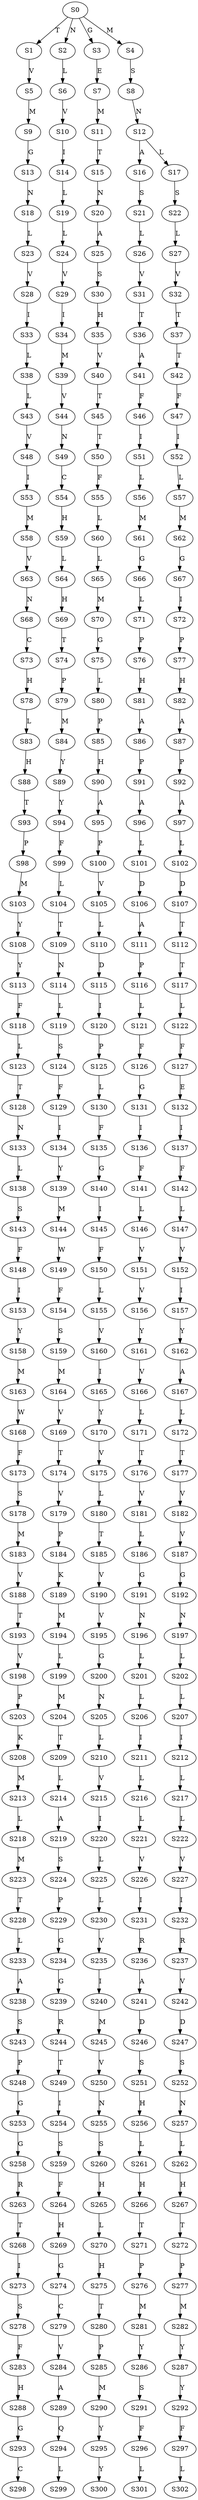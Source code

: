 strict digraph  {
	S0 -> S1 [ label = T ];
	S0 -> S2 [ label = N ];
	S0 -> S3 [ label = G ];
	S0 -> S4 [ label = M ];
	S1 -> S5 [ label = V ];
	S2 -> S6 [ label = L ];
	S3 -> S7 [ label = E ];
	S4 -> S8 [ label = S ];
	S5 -> S9 [ label = M ];
	S6 -> S10 [ label = V ];
	S7 -> S11 [ label = M ];
	S8 -> S12 [ label = N ];
	S9 -> S13 [ label = G ];
	S10 -> S14 [ label = I ];
	S11 -> S15 [ label = T ];
	S12 -> S16 [ label = A ];
	S12 -> S17 [ label = L ];
	S13 -> S18 [ label = N ];
	S14 -> S19 [ label = L ];
	S15 -> S20 [ label = N ];
	S16 -> S21 [ label = S ];
	S17 -> S22 [ label = S ];
	S18 -> S23 [ label = L ];
	S19 -> S24 [ label = L ];
	S20 -> S25 [ label = A ];
	S21 -> S26 [ label = L ];
	S22 -> S27 [ label = L ];
	S23 -> S28 [ label = V ];
	S24 -> S29 [ label = V ];
	S25 -> S30 [ label = S ];
	S26 -> S31 [ label = V ];
	S27 -> S32 [ label = V ];
	S28 -> S33 [ label = I ];
	S29 -> S34 [ label = I ];
	S30 -> S35 [ label = H ];
	S31 -> S36 [ label = T ];
	S32 -> S37 [ label = T ];
	S33 -> S38 [ label = L ];
	S34 -> S39 [ label = M ];
	S35 -> S40 [ label = V ];
	S36 -> S41 [ label = A ];
	S37 -> S42 [ label = T ];
	S38 -> S43 [ label = L ];
	S39 -> S44 [ label = V ];
	S40 -> S45 [ label = T ];
	S41 -> S46 [ label = F ];
	S42 -> S47 [ label = F ];
	S43 -> S48 [ label = V ];
	S44 -> S49 [ label = N ];
	S45 -> S50 [ label = T ];
	S46 -> S51 [ label = I ];
	S47 -> S52 [ label = I ];
	S48 -> S53 [ label = I ];
	S49 -> S54 [ label = C ];
	S50 -> S55 [ label = F ];
	S51 -> S56 [ label = L ];
	S52 -> S57 [ label = L ];
	S53 -> S58 [ label = M ];
	S54 -> S59 [ label = H ];
	S55 -> S60 [ label = L ];
	S56 -> S61 [ label = M ];
	S57 -> S62 [ label = M ];
	S58 -> S63 [ label = V ];
	S59 -> S64 [ label = L ];
	S60 -> S65 [ label = L ];
	S61 -> S66 [ label = G ];
	S62 -> S67 [ label = G ];
	S63 -> S68 [ label = N ];
	S64 -> S69 [ label = H ];
	S65 -> S70 [ label = M ];
	S66 -> S71 [ label = L ];
	S67 -> S72 [ label = I ];
	S68 -> S73 [ label = C ];
	S69 -> S74 [ label = T ];
	S70 -> S75 [ label = G ];
	S71 -> S76 [ label = P ];
	S72 -> S77 [ label = P ];
	S73 -> S78 [ label = H ];
	S74 -> S79 [ label = P ];
	S75 -> S80 [ label = L ];
	S76 -> S81 [ label = H ];
	S77 -> S82 [ label = H ];
	S78 -> S83 [ label = L ];
	S79 -> S84 [ label = M ];
	S80 -> S85 [ label = P ];
	S81 -> S86 [ label = A ];
	S82 -> S87 [ label = A ];
	S83 -> S88 [ label = H ];
	S84 -> S89 [ label = Y ];
	S85 -> S90 [ label = H ];
	S86 -> S91 [ label = P ];
	S87 -> S92 [ label = P ];
	S88 -> S93 [ label = T ];
	S89 -> S94 [ label = Y ];
	S90 -> S95 [ label = A ];
	S91 -> S96 [ label = A ];
	S92 -> S97 [ label = A ];
	S93 -> S98 [ label = P ];
	S94 -> S99 [ label = F ];
	S95 -> S100 [ label = P ];
	S96 -> S101 [ label = L ];
	S97 -> S102 [ label = L ];
	S98 -> S103 [ label = M ];
	S99 -> S104 [ label = L ];
	S100 -> S105 [ label = V ];
	S101 -> S106 [ label = D ];
	S102 -> S107 [ label = D ];
	S103 -> S108 [ label = Y ];
	S104 -> S109 [ label = T ];
	S105 -> S110 [ label = L ];
	S106 -> S111 [ label = A ];
	S107 -> S112 [ label = T ];
	S108 -> S113 [ label = Y ];
	S109 -> S114 [ label = N ];
	S110 -> S115 [ label = D ];
	S111 -> S116 [ label = P ];
	S112 -> S117 [ label = T ];
	S113 -> S118 [ label = F ];
	S114 -> S119 [ label = L ];
	S115 -> S120 [ label = I ];
	S116 -> S121 [ label = L ];
	S117 -> S122 [ label = L ];
	S118 -> S123 [ label = L ];
	S119 -> S124 [ label = S ];
	S120 -> S125 [ label = P ];
	S121 -> S126 [ label = F ];
	S122 -> S127 [ label = F ];
	S123 -> S128 [ label = T ];
	S124 -> S129 [ label = F ];
	S125 -> S130 [ label = L ];
	S126 -> S131 [ label = G ];
	S127 -> S132 [ label = E ];
	S128 -> S133 [ label = N ];
	S129 -> S134 [ label = I ];
	S130 -> S135 [ label = F ];
	S131 -> S136 [ label = I ];
	S132 -> S137 [ label = I ];
	S133 -> S138 [ label = L ];
	S134 -> S139 [ label = Y ];
	S135 -> S140 [ label = G ];
	S136 -> S141 [ label = F ];
	S137 -> S142 [ label = F ];
	S138 -> S143 [ label = S ];
	S139 -> S144 [ label = M ];
	S140 -> S145 [ label = I ];
	S141 -> S146 [ label = L ];
	S142 -> S147 [ label = L ];
	S143 -> S148 [ label = F ];
	S144 -> S149 [ label = W ];
	S145 -> S150 [ label = F ];
	S146 -> S151 [ label = V ];
	S147 -> S152 [ label = V ];
	S148 -> S153 [ label = I ];
	S149 -> S154 [ label = F ];
	S150 -> S155 [ label = L ];
	S151 -> S156 [ label = V ];
	S152 -> S157 [ label = I ];
	S153 -> S158 [ label = Y ];
	S154 -> S159 [ label = S ];
	S155 -> S160 [ label = V ];
	S156 -> S161 [ label = Y ];
	S157 -> S162 [ label = Y ];
	S158 -> S163 [ label = M ];
	S159 -> S164 [ label = M ];
	S160 -> S165 [ label = I ];
	S161 -> S166 [ label = V ];
	S162 -> S167 [ label = A ];
	S163 -> S168 [ label = W ];
	S164 -> S169 [ label = V ];
	S165 -> S170 [ label = Y ];
	S166 -> S171 [ label = L ];
	S167 -> S172 [ label = L ];
	S168 -> S173 [ label = F ];
	S169 -> S174 [ label = T ];
	S170 -> S175 [ label = V ];
	S171 -> S176 [ label = T ];
	S172 -> S177 [ label = T ];
	S173 -> S178 [ label = S ];
	S174 -> S179 [ label = V ];
	S175 -> S180 [ label = L ];
	S176 -> S181 [ label = V ];
	S177 -> S182 [ label = V ];
	S178 -> S183 [ label = M ];
	S179 -> S184 [ label = P ];
	S180 -> S185 [ label = T ];
	S181 -> S186 [ label = L ];
	S182 -> S187 [ label = V ];
	S183 -> S188 [ label = V ];
	S184 -> S189 [ label = K ];
	S185 -> S190 [ label = V ];
	S186 -> S191 [ label = G ];
	S187 -> S192 [ label = G ];
	S188 -> S193 [ label = T ];
	S189 -> S194 [ label = M ];
	S190 -> S195 [ label = V ];
	S191 -> S196 [ label = N ];
	S192 -> S197 [ label = N ];
	S193 -> S198 [ label = V ];
	S194 -> S199 [ label = L ];
	S195 -> S200 [ label = G ];
	S196 -> S201 [ label = L ];
	S197 -> S202 [ label = L ];
	S198 -> S203 [ label = P ];
	S199 -> S204 [ label = M ];
	S200 -> S205 [ label = N ];
	S201 -> S206 [ label = L ];
	S202 -> S207 [ label = L ];
	S203 -> S208 [ label = K ];
	S204 -> S209 [ label = T ];
	S205 -> S210 [ label = L ];
	S206 -> S211 [ label = I ];
	S207 -> S212 [ label = I ];
	S208 -> S213 [ label = M ];
	S209 -> S214 [ label = L ];
	S210 -> S215 [ label = V ];
	S211 -> S216 [ label = L ];
	S212 -> S217 [ label = L ];
	S213 -> S218 [ label = L ];
	S214 -> S219 [ label = A ];
	S215 -> S220 [ label = I ];
	S216 -> S221 [ label = L ];
	S217 -> S222 [ label = L ];
	S218 -> S223 [ label = M ];
	S219 -> S224 [ label = S ];
	S220 -> S225 [ label = L ];
	S221 -> S226 [ label = V ];
	S222 -> S227 [ label = V ];
	S223 -> S228 [ label = T ];
	S224 -> S229 [ label = P ];
	S225 -> S230 [ label = L ];
	S226 -> S231 [ label = I ];
	S227 -> S232 [ label = I ];
	S228 -> S233 [ label = L ];
	S229 -> S234 [ label = G ];
	S230 -> S235 [ label = V ];
	S231 -> S236 [ label = R ];
	S232 -> S237 [ label = R ];
	S233 -> S238 [ label = A ];
	S234 -> S239 [ label = G ];
	S235 -> S240 [ label = I ];
	S236 -> S241 [ label = A ];
	S237 -> S242 [ label = V ];
	S238 -> S243 [ label = S ];
	S239 -> S244 [ label = R ];
	S240 -> S245 [ label = M ];
	S241 -> S246 [ label = D ];
	S242 -> S247 [ label = D ];
	S243 -> S248 [ label = P ];
	S244 -> S249 [ label = T ];
	S245 -> S250 [ label = V ];
	S246 -> S251 [ label = S ];
	S247 -> S252 [ label = S ];
	S248 -> S253 [ label = G ];
	S249 -> S254 [ label = I ];
	S250 -> S255 [ label = N ];
	S251 -> S256 [ label = H ];
	S252 -> S257 [ label = N ];
	S253 -> S258 [ label = G ];
	S254 -> S259 [ label = S ];
	S255 -> S260 [ label = S ];
	S256 -> S261 [ label = L ];
	S257 -> S262 [ label = L ];
	S258 -> S263 [ label = R ];
	S259 -> S264 [ label = F ];
	S260 -> S265 [ label = H ];
	S261 -> S266 [ label = H ];
	S262 -> S267 [ label = H ];
	S263 -> S268 [ label = T ];
	S264 -> S269 [ label = H ];
	S265 -> S270 [ label = L ];
	S266 -> S271 [ label = T ];
	S267 -> S272 [ label = T ];
	S268 -> S273 [ label = I ];
	S269 -> S274 [ label = G ];
	S270 -> S275 [ label = H ];
	S271 -> S276 [ label = P ];
	S272 -> S277 [ label = P ];
	S273 -> S278 [ label = S ];
	S274 -> S279 [ label = C ];
	S275 -> S280 [ label = T ];
	S276 -> S281 [ label = M ];
	S277 -> S282 [ label = M ];
	S278 -> S283 [ label = F ];
	S279 -> S284 [ label = V ];
	S280 -> S285 [ label = P ];
	S281 -> S286 [ label = Y ];
	S282 -> S287 [ label = Y ];
	S283 -> S288 [ label = H ];
	S284 -> S289 [ label = A ];
	S285 -> S290 [ label = M ];
	S286 -> S291 [ label = S ];
	S287 -> S292 [ label = Y ];
	S288 -> S293 [ label = G ];
	S289 -> S294 [ label = Q ];
	S290 -> S295 [ label = Y ];
	S291 -> S296 [ label = F ];
	S292 -> S297 [ label = F ];
	S293 -> S298 [ label = C ];
	S294 -> S299 [ label = L ];
	S295 -> S300 [ label = Y ];
	S296 -> S301 [ label = L ];
	S297 -> S302 [ label = L ];
}
